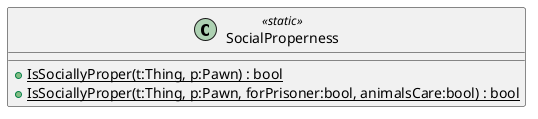 @startuml
class SocialProperness <<static>> {
    + {static} IsSociallyProper(t:Thing, p:Pawn) : bool
    + {static} IsSociallyProper(t:Thing, p:Pawn, forPrisoner:bool, animalsCare:bool) : bool
}
@enduml
